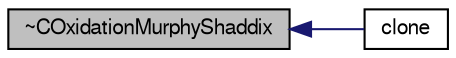 digraph "~COxidationMurphyShaddix"
{
  bgcolor="transparent";
  edge [fontname="FreeSans",fontsize="10",labelfontname="FreeSans",labelfontsize="10"];
  node [fontname="FreeSans",fontsize="10",shape=record];
  rankdir="LR";
  Node95 [label="~COxidationMurphyShaddix",height=0.2,width=0.4,color="black", fillcolor="grey75", style="filled", fontcolor="black"];
  Node95 -> Node96 [dir="back",color="midnightblue",fontsize="10",style="solid",fontname="FreeSans"];
  Node96 [label="clone",height=0.2,width=0.4,color="black",URL="$a23634.html#a95a64b2a3c8105f645755a2c0c4d9881",tooltip="Construct and return a clone. "];
}

